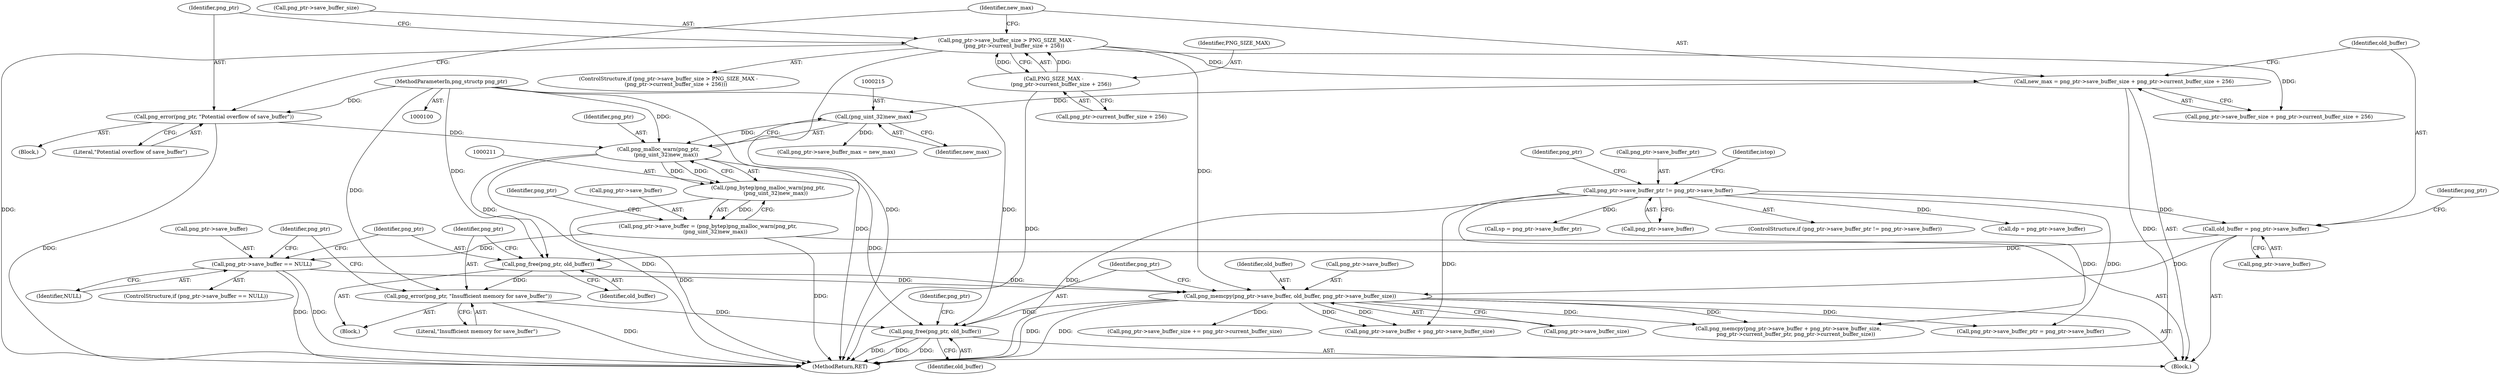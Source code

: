 digraph "1_Chrome_7f3d85b096f66870a15b37c2f40b219b2e292693_6@API" {
"1000238" [label="(Call,png_free(png_ptr, old_buffer))"];
"1000227" [label="(Call,png_error(png_ptr, \"Insufficient memory for save_buffer\"))"];
"1000224" [label="(Call,png_free(png_ptr, old_buffer))"];
"1000212" [label="(Call,png_malloc_warn(png_ptr,\n         (png_uint_32)new_max))"];
"1000187" [label="(Call,png_error(png_ptr, \"Potential overflow of save_buffer\"))"];
"1000101" [label="(MethodParameterIn,png_structp png_ptr)"];
"1000214" [label="(Call,(png_uint_32)new_max)"];
"1000190" [label="(Call,new_max = png_ptr->save_buffer_size + png_ptr->current_buffer_size + 256)"];
"1000175" [label="(Call,png_ptr->save_buffer_size > PNG_SIZE_MAX -\n         (png_ptr->current_buffer_size + 256))"];
"1000179" [label="(Call,PNG_SIZE_MAX -\n         (png_ptr->current_buffer_size + 256))"];
"1000201" [label="(Call,old_buffer = png_ptr->save_buffer)"];
"1000109" [label="(Call,png_ptr->save_buffer_ptr != png_ptr->save_buffer)"];
"1000230" [label="(Call,png_memcpy(png_ptr->save_buffer, old_buffer, png_ptr->save_buffer_size))"];
"1000218" [label="(Call,png_ptr->save_buffer == NULL)"];
"1000206" [label="(Call,png_ptr->save_buffer = (png_bytep)png_malloc_warn(png_ptr,\n         (png_uint_32)new_max))"];
"1000210" [label="(Call,(png_bytep)png_malloc_warn(png_ptr,\n         (png_uint_32)new_max))"];
"1000289" [label="(MethodReturn,RET)"];
"1000226" [label="(Identifier,old_buffer)"];
"1000179" [label="(Call,PNG_SIZE_MAX -\n         (png_ptr->current_buffer_size + 256))"];
"1000243" [label="(Identifier,png_ptr)"];
"1000213" [label="(Identifier,png_ptr)"];
"1000223" [label="(Block,)"];
"1000137" [label="(Call,dp = png_ptr->save_buffer)"];
"1000203" [label="(Call,png_ptr->save_buffer)"];
"1000219" [label="(Call,png_ptr->save_buffer)"];
"1000189" [label="(Literal,\"Potential overflow of save_buffer\")"];
"1000175" [label="(Call,png_ptr->save_buffer_size > PNG_SIZE_MAX -\n         (png_ptr->current_buffer_size + 256))"];
"1000201" [label="(Call,old_buffer = png_ptr->save_buffer)"];
"1000191" [label="(Identifier,new_max)"];
"1000251" [label="(Call,png_memcpy(png_ptr->save_buffer + png_ptr->save_buffer_size,\n         png_ptr->current_buffer_ptr, png_ptr->current_buffer_size))"];
"1000210" [label="(Call,(png_bytep)png_malloc_warn(png_ptr,\n         (png_uint_32)new_max))"];
"1000214" [label="(Call,(png_uint_32)new_max)"];
"1000101" [label="(MethodParameterIn,png_structp png_ptr)"];
"1000174" [label="(ControlStructure,if (png_ptr->save_buffer_size > PNG_SIZE_MAX -\n         (png_ptr->current_buffer_size + 256)))"];
"1000171" [label="(Block,)"];
"1000224" [label="(Call,png_free(png_ptr, old_buffer))"];
"1000163" [label="(Identifier,png_ptr)"];
"1000190" [label="(Call,new_max = png_ptr->save_buffer_size + png_ptr->current_buffer_size + 256)"];
"1000231" [label="(Call,png_ptr->save_buffer)"];
"1000220" [label="(Identifier,png_ptr)"];
"1000132" [label="(Call,sp = png_ptr->save_buffer_ptr)"];
"1000239" [label="(Identifier,png_ptr)"];
"1000176" [label="(Call,png_ptr->save_buffer_size)"];
"1000181" [label="(Call,png_ptr->current_buffer_size + 256)"];
"1000188" [label="(Identifier,png_ptr)"];
"1000217" [label="(ControlStructure,if (png_ptr->save_buffer == NULL))"];
"1000206" [label="(Call,png_ptr->save_buffer = (png_bytep)png_malloc_warn(png_ptr,\n         (png_uint_32)new_max))"];
"1000187" [label="(Call,png_error(png_ptr, \"Potential overflow of save_buffer\"))"];
"1000222" [label="(Identifier,NULL)"];
"1000240" [label="(Identifier,old_buffer)"];
"1000110" [label="(Call,png_ptr->save_buffer_ptr)"];
"1000234" [label="(Identifier,old_buffer)"];
"1000230" [label="(Call,png_memcpy(png_ptr->save_buffer, old_buffer, png_ptr->save_buffer_size))"];
"1000212" [label="(Call,png_malloc_warn(png_ptr,\n         (png_uint_32)new_max))"];
"1000109" [label="(Call,png_ptr->save_buffer_ptr != png_ptr->save_buffer)"];
"1000265" [label="(Call,png_ptr->save_buffer_size += png_ptr->current_buffer_size)"];
"1000113" [label="(Call,png_ptr->save_buffer)"];
"1000122" [label="(Identifier,istop)"];
"1000192" [label="(Call,png_ptr->save_buffer_size + png_ptr->current_buffer_size + 256)"];
"1000202" [label="(Identifier,old_buffer)"];
"1000229" [label="(Literal,\"Insufficient memory for save_buffer\")"];
"1000218" [label="(Call,png_ptr->save_buffer == NULL)"];
"1000225" [label="(Identifier,png_ptr)"];
"1000238" [label="(Call,png_free(png_ptr, old_buffer))"];
"1000277" [label="(Call,png_ptr->save_buffer_ptr = png_ptr->save_buffer)"];
"1000228" [label="(Identifier,png_ptr)"];
"1000186" [label="(Block,)"];
"1000180" [label="(Identifier,PNG_SIZE_MAX)"];
"1000252" [label="(Call,png_ptr->save_buffer + png_ptr->save_buffer_size)"];
"1000241" [label="(Call,png_ptr->save_buffer_max = new_max)"];
"1000108" [label="(ControlStructure,if (png_ptr->save_buffer_ptr != png_ptr->save_buffer))"];
"1000208" [label="(Identifier,png_ptr)"];
"1000207" [label="(Call,png_ptr->save_buffer)"];
"1000232" [label="(Identifier,png_ptr)"];
"1000227" [label="(Call,png_error(png_ptr, \"Insufficient memory for save_buffer\"))"];
"1000216" [label="(Identifier,new_max)"];
"1000235" [label="(Call,png_ptr->save_buffer_size)"];
"1000238" -> "1000171"  [label="AST: "];
"1000238" -> "1000240"  [label="CFG: "];
"1000239" -> "1000238"  [label="AST: "];
"1000240" -> "1000238"  [label="AST: "];
"1000243" -> "1000238"  [label="CFG: "];
"1000238" -> "1000289"  [label="DDG: "];
"1000238" -> "1000289"  [label="DDG: "];
"1000238" -> "1000289"  [label="DDG: "];
"1000227" -> "1000238"  [label="DDG: "];
"1000212" -> "1000238"  [label="DDG: "];
"1000101" -> "1000238"  [label="DDG: "];
"1000230" -> "1000238"  [label="DDG: "];
"1000227" -> "1000223"  [label="AST: "];
"1000227" -> "1000229"  [label="CFG: "];
"1000228" -> "1000227"  [label="AST: "];
"1000229" -> "1000227"  [label="AST: "];
"1000232" -> "1000227"  [label="CFG: "];
"1000227" -> "1000289"  [label="DDG: "];
"1000224" -> "1000227"  [label="DDG: "];
"1000101" -> "1000227"  [label="DDG: "];
"1000224" -> "1000223"  [label="AST: "];
"1000224" -> "1000226"  [label="CFG: "];
"1000225" -> "1000224"  [label="AST: "];
"1000226" -> "1000224"  [label="AST: "];
"1000228" -> "1000224"  [label="CFG: "];
"1000212" -> "1000224"  [label="DDG: "];
"1000101" -> "1000224"  [label="DDG: "];
"1000201" -> "1000224"  [label="DDG: "];
"1000224" -> "1000230"  [label="DDG: "];
"1000212" -> "1000210"  [label="AST: "];
"1000212" -> "1000214"  [label="CFG: "];
"1000213" -> "1000212"  [label="AST: "];
"1000214" -> "1000212"  [label="AST: "];
"1000210" -> "1000212"  [label="CFG: "];
"1000212" -> "1000289"  [label="DDG: "];
"1000212" -> "1000210"  [label="DDG: "];
"1000212" -> "1000210"  [label="DDG: "];
"1000187" -> "1000212"  [label="DDG: "];
"1000101" -> "1000212"  [label="DDG: "];
"1000214" -> "1000212"  [label="DDG: "];
"1000187" -> "1000186"  [label="AST: "];
"1000187" -> "1000189"  [label="CFG: "];
"1000188" -> "1000187"  [label="AST: "];
"1000189" -> "1000187"  [label="AST: "];
"1000191" -> "1000187"  [label="CFG: "];
"1000187" -> "1000289"  [label="DDG: "];
"1000101" -> "1000187"  [label="DDG: "];
"1000101" -> "1000100"  [label="AST: "];
"1000101" -> "1000289"  [label="DDG: "];
"1000214" -> "1000216"  [label="CFG: "];
"1000215" -> "1000214"  [label="AST: "];
"1000216" -> "1000214"  [label="AST: "];
"1000190" -> "1000214"  [label="DDG: "];
"1000214" -> "1000241"  [label="DDG: "];
"1000190" -> "1000171"  [label="AST: "];
"1000190" -> "1000192"  [label="CFG: "];
"1000191" -> "1000190"  [label="AST: "];
"1000192" -> "1000190"  [label="AST: "];
"1000202" -> "1000190"  [label="CFG: "];
"1000190" -> "1000289"  [label="DDG: "];
"1000175" -> "1000190"  [label="DDG: "];
"1000175" -> "1000174"  [label="AST: "];
"1000175" -> "1000179"  [label="CFG: "];
"1000176" -> "1000175"  [label="AST: "];
"1000179" -> "1000175"  [label="AST: "];
"1000188" -> "1000175"  [label="CFG: "];
"1000191" -> "1000175"  [label="CFG: "];
"1000175" -> "1000289"  [label="DDG: "];
"1000175" -> "1000289"  [label="DDG: "];
"1000179" -> "1000175"  [label="DDG: "];
"1000179" -> "1000175"  [label="DDG: "];
"1000175" -> "1000192"  [label="DDG: "];
"1000175" -> "1000230"  [label="DDG: "];
"1000179" -> "1000181"  [label="CFG: "];
"1000180" -> "1000179"  [label="AST: "];
"1000181" -> "1000179"  [label="AST: "];
"1000179" -> "1000289"  [label="DDG: "];
"1000201" -> "1000171"  [label="AST: "];
"1000201" -> "1000203"  [label="CFG: "];
"1000202" -> "1000201"  [label="AST: "];
"1000203" -> "1000201"  [label="AST: "];
"1000208" -> "1000201"  [label="CFG: "];
"1000109" -> "1000201"  [label="DDG: "];
"1000201" -> "1000230"  [label="DDG: "];
"1000109" -> "1000108"  [label="AST: "];
"1000109" -> "1000113"  [label="CFG: "];
"1000110" -> "1000109"  [label="AST: "];
"1000113" -> "1000109"  [label="AST: "];
"1000122" -> "1000109"  [label="CFG: "];
"1000163" -> "1000109"  [label="CFG: "];
"1000109" -> "1000289"  [label="DDG: "];
"1000109" -> "1000132"  [label="DDG: "];
"1000109" -> "1000137"  [label="DDG: "];
"1000109" -> "1000251"  [label="DDG: "];
"1000109" -> "1000252"  [label="DDG: "];
"1000109" -> "1000277"  [label="DDG: "];
"1000230" -> "1000171"  [label="AST: "];
"1000230" -> "1000235"  [label="CFG: "];
"1000231" -> "1000230"  [label="AST: "];
"1000234" -> "1000230"  [label="AST: "];
"1000235" -> "1000230"  [label="AST: "];
"1000239" -> "1000230"  [label="CFG: "];
"1000230" -> "1000289"  [label="DDG: "];
"1000230" -> "1000289"  [label="DDG: "];
"1000218" -> "1000230"  [label="DDG: "];
"1000230" -> "1000251"  [label="DDG: "];
"1000230" -> "1000251"  [label="DDG: "];
"1000230" -> "1000252"  [label="DDG: "];
"1000230" -> "1000252"  [label="DDG: "];
"1000230" -> "1000265"  [label="DDG: "];
"1000230" -> "1000277"  [label="DDG: "];
"1000218" -> "1000217"  [label="AST: "];
"1000218" -> "1000222"  [label="CFG: "];
"1000219" -> "1000218"  [label="AST: "];
"1000222" -> "1000218"  [label="AST: "];
"1000225" -> "1000218"  [label="CFG: "];
"1000232" -> "1000218"  [label="CFG: "];
"1000218" -> "1000289"  [label="DDG: "];
"1000218" -> "1000289"  [label="DDG: "];
"1000206" -> "1000218"  [label="DDG: "];
"1000206" -> "1000171"  [label="AST: "];
"1000206" -> "1000210"  [label="CFG: "];
"1000207" -> "1000206"  [label="AST: "];
"1000210" -> "1000206"  [label="AST: "];
"1000220" -> "1000206"  [label="CFG: "];
"1000206" -> "1000289"  [label="DDG: "];
"1000210" -> "1000206"  [label="DDG: "];
"1000211" -> "1000210"  [label="AST: "];
"1000210" -> "1000289"  [label="DDG: "];
}

